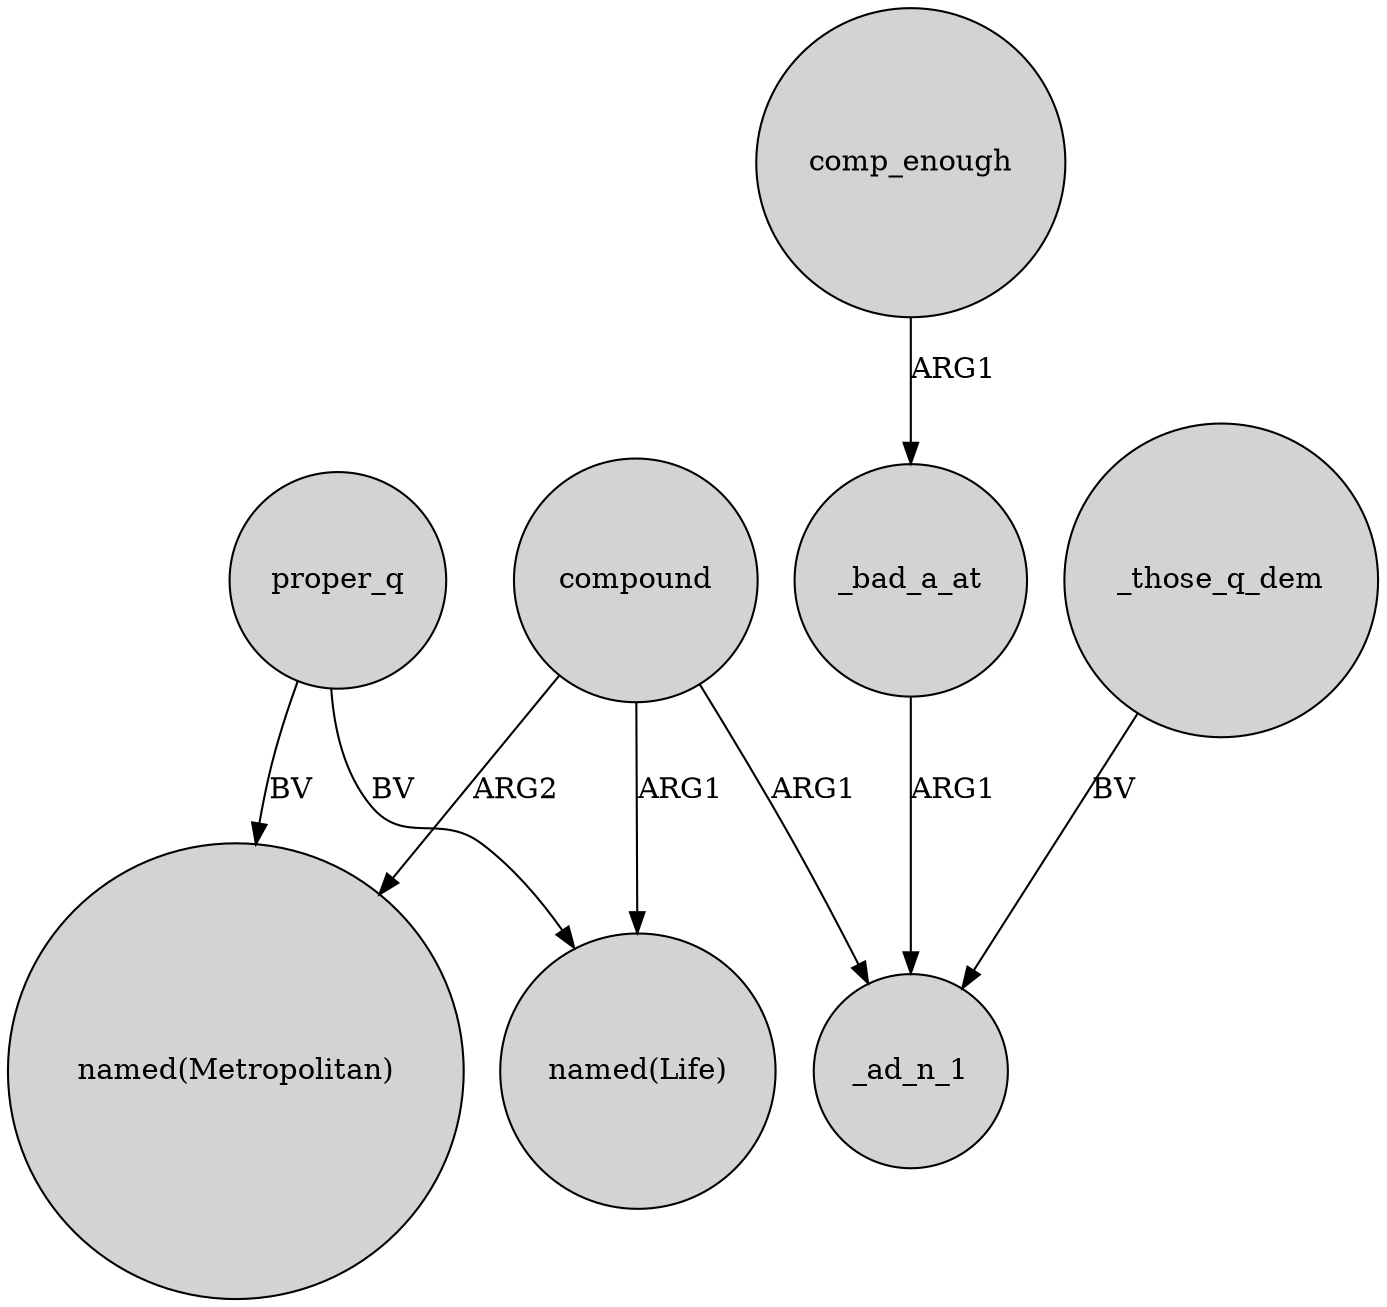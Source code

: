 digraph {
	node [shape=circle style=filled]
	proper_q -> "named(Life)" [label=BV]
	proper_q -> "named(Metropolitan)" [label=BV]
	_bad_a_at -> _ad_n_1 [label=ARG1]
	comp_enough -> _bad_a_at [label=ARG1]
	_those_q_dem -> _ad_n_1 [label=BV]
	compound -> "named(Metropolitan)" [label=ARG2]
	compound -> "named(Life)" [label=ARG1]
	compound -> _ad_n_1 [label=ARG1]
}

